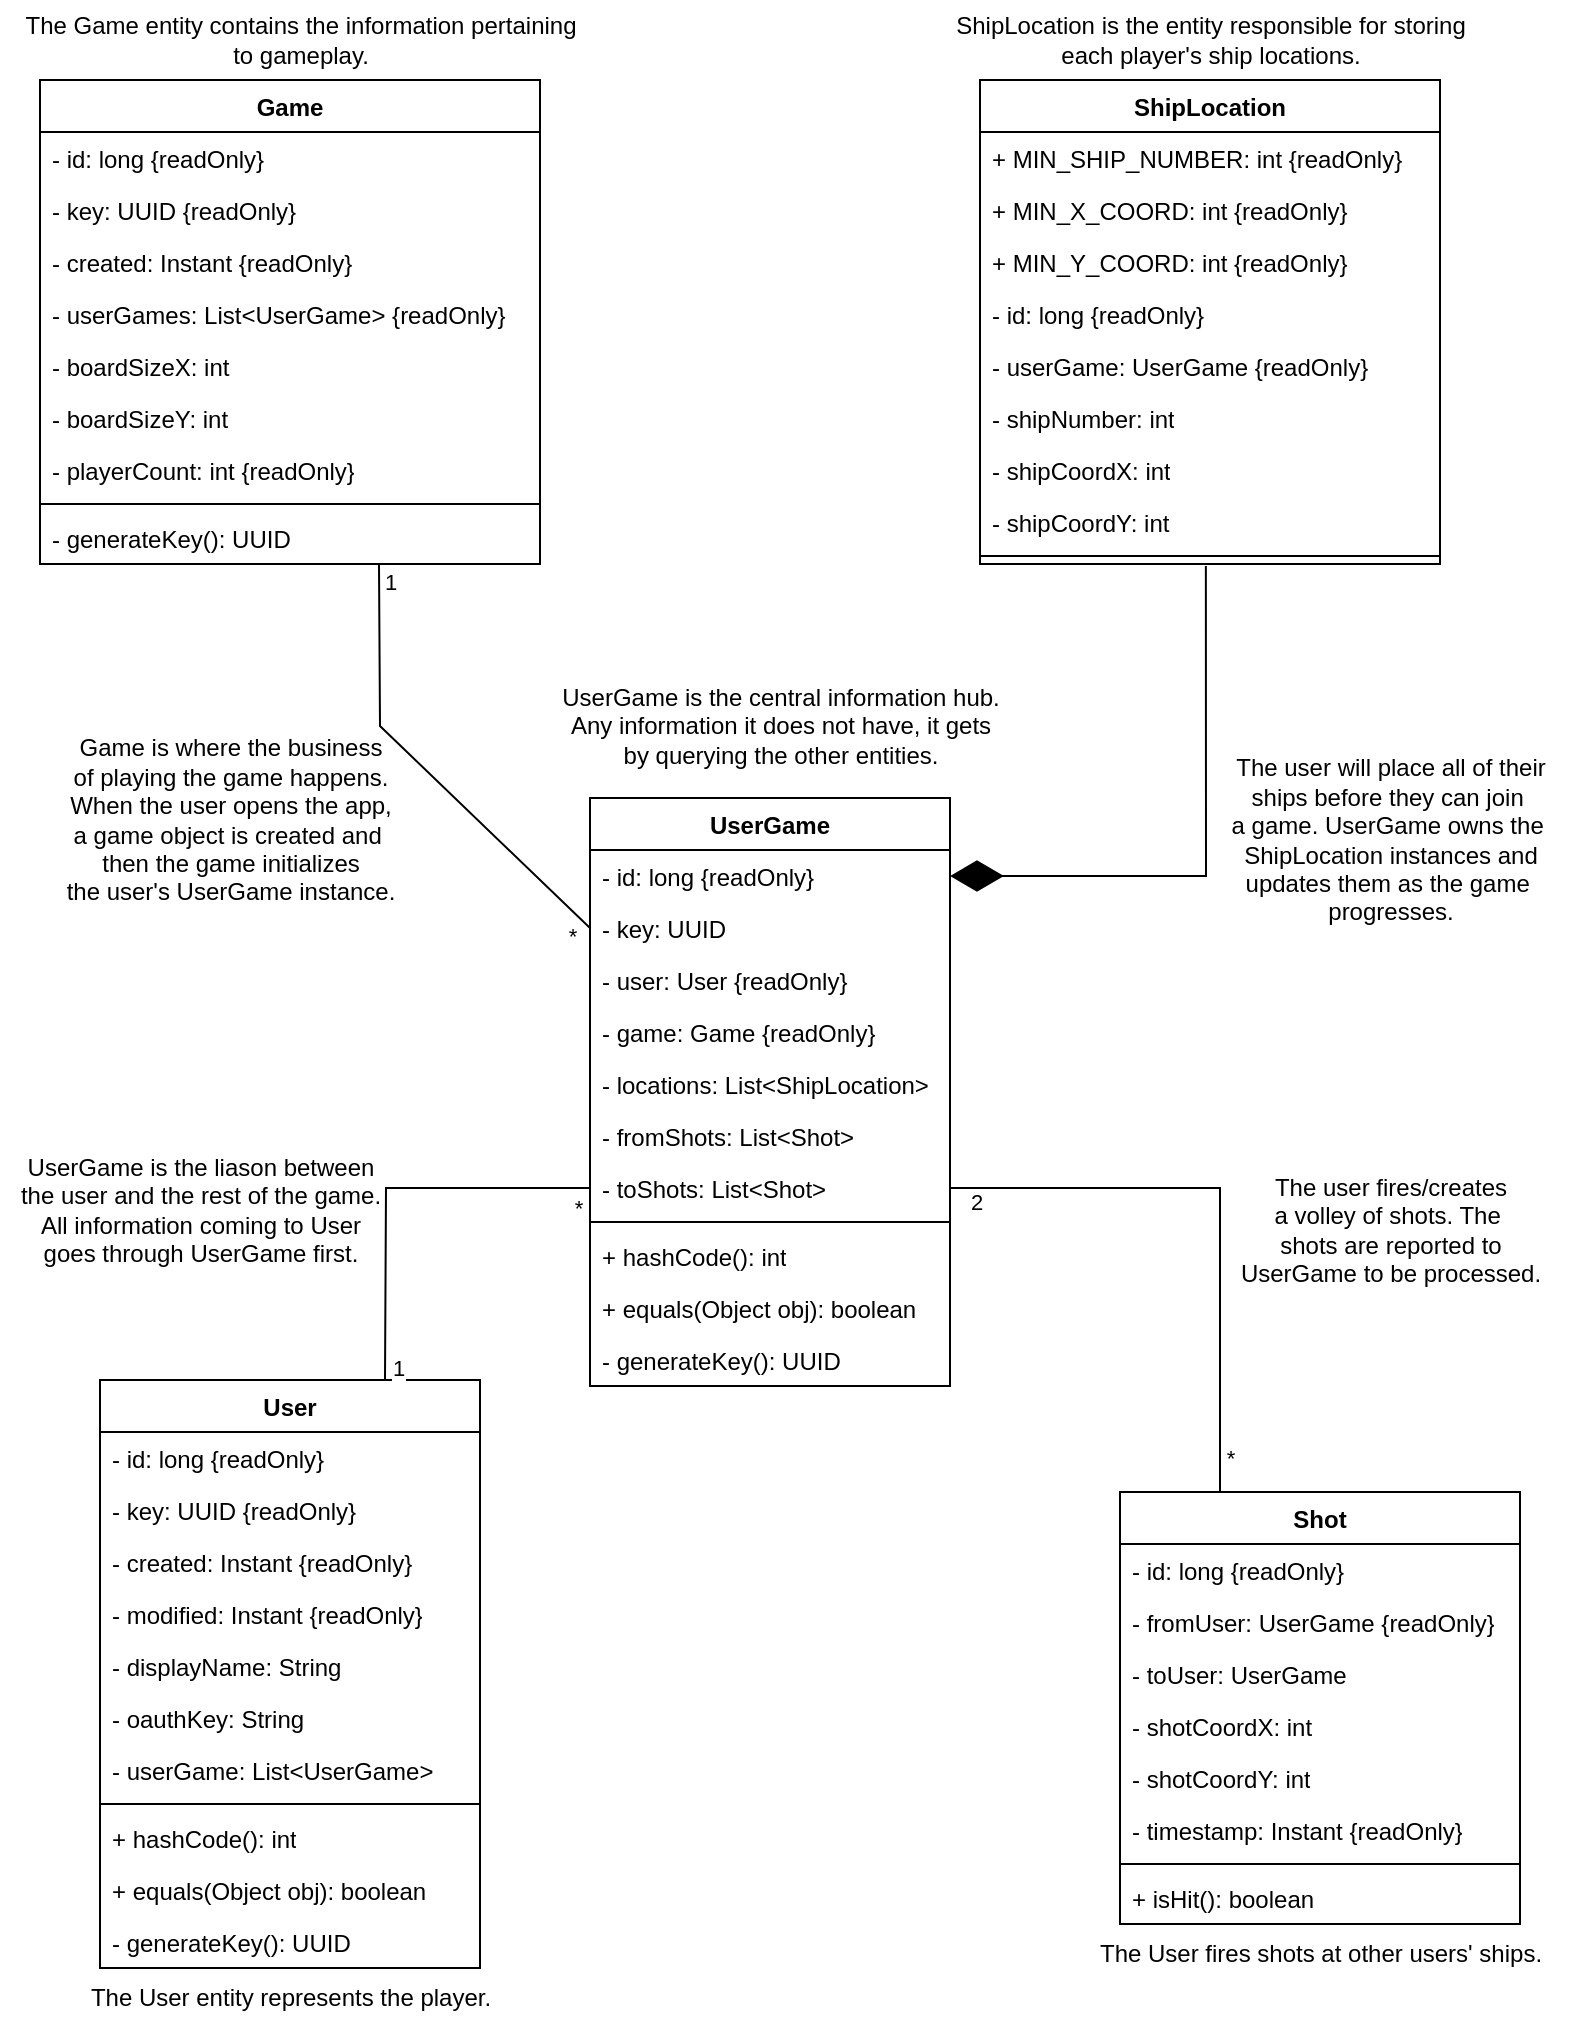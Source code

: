 <mxfile version="24.1.0" type="device">
  <diagram name="Page-1" id="mdoaA8me0dS5hWkZfO6u">
    <mxGraphModel dx="1434" dy="836" grid="1" gridSize="10" guides="1" tooltips="1" connect="1" arrows="1" fold="1" page="1" pageScale="1" pageWidth="850" pageHeight="1100" math="0" shadow="0">
      <root>
        <mxCell id="0" />
        <mxCell id="1" parent="0" />
        <mxCell id="fCVVKoxTNPhHEmF8aIZi-1" value="Game" style="swimlane;fontStyle=1;align=center;verticalAlign=top;childLayout=stackLayout;horizontal=1;startSize=26;horizontalStack=0;resizeParent=1;resizeParentMax=0;resizeLast=0;collapsible=1;marginBottom=0;whiteSpace=wrap;html=1;" parent="1" vertex="1">
          <mxGeometry x="60" y="70" width="250" height="242" as="geometry" />
        </mxCell>
        <mxCell id="fCVVKoxTNPhHEmF8aIZi-2" value="- id: long {readOnly}" style="text;strokeColor=none;fillColor=none;align=left;verticalAlign=top;spacingLeft=4;spacingRight=4;overflow=hidden;rotatable=0;points=[[0,0.5],[1,0.5]];portConstraint=eastwest;whiteSpace=wrap;html=1;" parent="fCVVKoxTNPhHEmF8aIZi-1" vertex="1">
          <mxGeometry y="26" width="250" height="26" as="geometry" />
        </mxCell>
        <mxCell id="fCVVKoxTNPhHEmF8aIZi-21" value="- key: UUID {readOnly}" style="text;strokeColor=none;fillColor=none;align=left;verticalAlign=top;spacingLeft=4;spacingRight=4;overflow=hidden;rotatable=0;points=[[0,0.5],[1,0.5]];portConstraint=eastwest;whiteSpace=wrap;html=1;" parent="fCVVKoxTNPhHEmF8aIZi-1" vertex="1">
          <mxGeometry y="52" width="250" height="26" as="geometry" />
        </mxCell>
        <mxCell id="fCVVKoxTNPhHEmF8aIZi-22" value="- created: Instant {readOnly}" style="text;strokeColor=none;fillColor=none;align=left;verticalAlign=top;spacingLeft=4;spacingRight=4;overflow=hidden;rotatable=0;points=[[0,0.5],[1,0.5]];portConstraint=eastwest;whiteSpace=wrap;html=1;" parent="fCVVKoxTNPhHEmF8aIZi-1" vertex="1">
          <mxGeometry y="78" width="250" height="26" as="geometry" />
        </mxCell>
        <mxCell id="fCVVKoxTNPhHEmF8aIZi-23" value="- userGames: List&amp;lt;UserGame&amp;gt; {readOnly}" style="text;strokeColor=none;fillColor=none;align=left;verticalAlign=top;spacingLeft=4;spacingRight=4;overflow=hidden;rotatable=0;points=[[0,0.5],[1,0.5]];portConstraint=eastwest;whiteSpace=wrap;html=1;" parent="fCVVKoxTNPhHEmF8aIZi-1" vertex="1">
          <mxGeometry y="104" width="250" height="26" as="geometry" />
        </mxCell>
        <mxCell id="fCVVKoxTNPhHEmF8aIZi-24" value="- boardSizeX: int" style="text;strokeColor=none;fillColor=none;align=left;verticalAlign=top;spacingLeft=4;spacingRight=4;overflow=hidden;rotatable=0;points=[[0,0.5],[1,0.5]];portConstraint=eastwest;whiteSpace=wrap;html=1;" parent="fCVVKoxTNPhHEmF8aIZi-1" vertex="1">
          <mxGeometry y="130" width="250" height="26" as="geometry" />
        </mxCell>
        <mxCell id="fCVVKoxTNPhHEmF8aIZi-25" value="- boardSizeY: int" style="text;strokeColor=none;fillColor=none;align=left;verticalAlign=top;spacingLeft=4;spacingRight=4;overflow=hidden;rotatable=0;points=[[0,0.5],[1,0.5]];portConstraint=eastwest;whiteSpace=wrap;html=1;" parent="fCVVKoxTNPhHEmF8aIZi-1" vertex="1">
          <mxGeometry y="156" width="250" height="26" as="geometry" />
        </mxCell>
        <mxCell id="fCVVKoxTNPhHEmF8aIZi-26" value="- playerCount: int {readOnly}" style="text;strokeColor=none;fillColor=none;align=left;verticalAlign=top;spacingLeft=4;spacingRight=4;overflow=hidden;rotatable=0;points=[[0,0.5],[1,0.5]];portConstraint=eastwest;whiteSpace=wrap;html=1;" parent="fCVVKoxTNPhHEmF8aIZi-1" vertex="1">
          <mxGeometry y="182" width="250" height="26" as="geometry" />
        </mxCell>
        <mxCell id="fCVVKoxTNPhHEmF8aIZi-3" value="" style="line;strokeWidth=1;fillColor=none;align=left;verticalAlign=middle;spacingTop=-1;spacingLeft=3;spacingRight=3;rotatable=0;labelPosition=right;points=[];portConstraint=eastwest;strokeColor=inherit;" parent="fCVVKoxTNPhHEmF8aIZi-1" vertex="1">
          <mxGeometry y="208" width="250" height="8" as="geometry" />
        </mxCell>
        <mxCell id="fCVVKoxTNPhHEmF8aIZi-4" value="- generateKey(): UUID" style="text;strokeColor=none;fillColor=none;align=left;verticalAlign=top;spacingLeft=4;spacingRight=4;overflow=hidden;rotatable=0;points=[[0,0.5],[1,0.5]];portConstraint=eastwest;whiteSpace=wrap;html=1;" parent="fCVVKoxTNPhHEmF8aIZi-1" vertex="1">
          <mxGeometry y="216" width="250" height="26" as="geometry" />
        </mxCell>
        <mxCell id="fCVVKoxTNPhHEmF8aIZi-5" value="UserGame" style="swimlane;fontStyle=1;align=center;verticalAlign=top;childLayout=stackLayout;horizontal=1;startSize=26;horizontalStack=0;resizeParent=1;resizeParentMax=0;resizeLast=0;collapsible=1;marginBottom=0;whiteSpace=wrap;html=1;" parent="1" vertex="1">
          <mxGeometry x="335" y="429" width="180" height="294" as="geometry" />
        </mxCell>
        <mxCell id="fCVVKoxTNPhHEmF8aIZi-6" value="- id: long {readOnly}" style="text;strokeColor=none;fillColor=none;align=left;verticalAlign=top;spacingLeft=4;spacingRight=4;overflow=hidden;rotatable=0;points=[[0,0.5],[1,0.5]];portConstraint=eastwest;whiteSpace=wrap;html=1;" parent="fCVVKoxTNPhHEmF8aIZi-5" vertex="1">
          <mxGeometry y="26" width="180" height="26" as="geometry" />
        </mxCell>
        <mxCell id="fCVVKoxTNPhHEmF8aIZi-27" value="- key: UUID" style="text;strokeColor=none;fillColor=none;align=left;verticalAlign=top;spacingLeft=4;spacingRight=4;overflow=hidden;rotatable=0;points=[[0,0.5],[1,0.5]];portConstraint=eastwest;whiteSpace=wrap;html=1;" parent="fCVVKoxTNPhHEmF8aIZi-5" vertex="1">
          <mxGeometry y="52" width="180" height="26" as="geometry" />
        </mxCell>
        <mxCell id="fCVVKoxTNPhHEmF8aIZi-28" value="- user: User {readOnly}" style="text;strokeColor=none;fillColor=none;align=left;verticalAlign=top;spacingLeft=4;spacingRight=4;overflow=hidden;rotatable=0;points=[[0,0.5],[1,0.5]];portConstraint=eastwest;whiteSpace=wrap;html=1;" parent="fCVVKoxTNPhHEmF8aIZi-5" vertex="1">
          <mxGeometry y="78" width="180" height="26" as="geometry" />
        </mxCell>
        <mxCell id="fCVVKoxTNPhHEmF8aIZi-29" value="- game: Game {readOnly}" style="text;strokeColor=none;fillColor=none;align=left;verticalAlign=top;spacingLeft=4;spacingRight=4;overflow=hidden;rotatable=0;points=[[0,0.5],[1,0.5]];portConstraint=eastwest;whiteSpace=wrap;html=1;" parent="fCVVKoxTNPhHEmF8aIZi-5" vertex="1">
          <mxGeometry y="104" width="180" height="26" as="geometry" />
        </mxCell>
        <mxCell id="fCVVKoxTNPhHEmF8aIZi-30" value="- locations: List&amp;lt;ShipLocation&amp;gt;" style="text;strokeColor=none;fillColor=none;align=left;verticalAlign=top;spacingLeft=4;spacingRight=4;overflow=hidden;rotatable=0;points=[[0,0.5],[1,0.5]];portConstraint=eastwest;whiteSpace=wrap;html=1;" parent="fCVVKoxTNPhHEmF8aIZi-5" vertex="1">
          <mxGeometry y="130" width="180" height="26" as="geometry" />
        </mxCell>
        <mxCell id="fCVVKoxTNPhHEmF8aIZi-31" value="- fromShots: List&amp;lt;Shot&amp;gt;" style="text;strokeColor=none;fillColor=none;align=left;verticalAlign=top;spacingLeft=4;spacingRight=4;overflow=hidden;rotatable=0;points=[[0,0.5],[1,0.5]];portConstraint=eastwest;whiteSpace=wrap;html=1;" parent="fCVVKoxTNPhHEmF8aIZi-5" vertex="1">
          <mxGeometry y="156" width="180" height="26" as="geometry" />
        </mxCell>
        <mxCell id="fCVVKoxTNPhHEmF8aIZi-32" value="- toShots: List&amp;lt;Shot&amp;gt;" style="text;strokeColor=none;fillColor=none;align=left;verticalAlign=top;spacingLeft=4;spacingRight=4;overflow=hidden;rotatable=0;points=[[0,0.5],[1,0.5]];portConstraint=eastwest;whiteSpace=wrap;html=1;" parent="fCVVKoxTNPhHEmF8aIZi-5" vertex="1">
          <mxGeometry y="182" width="180" height="26" as="geometry" />
        </mxCell>
        <mxCell id="fCVVKoxTNPhHEmF8aIZi-7" value="" style="line;strokeWidth=1;fillColor=none;align=left;verticalAlign=middle;spacingTop=-1;spacingLeft=3;spacingRight=3;rotatable=0;labelPosition=right;points=[];portConstraint=eastwest;strokeColor=inherit;" parent="fCVVKoxTNPhHEmF8aIZi-5" vertex="1">
          <mxGeometry y="208" width="180" height="8" as="geometry" />
        </mxCell>
        <mxCell id="fCVVKoxTNPhHEmF8aIZi-8" value="+ hashCode(): int" style="text;strokeColor=none;fillColor=none;align=left;verticalAlign=top;spacingLeft=4;spacingRight=4;overflow=hidden;rotatable=0;points=[[0,0.5],[1,0.5]];portConstraint=eastwest;whiteSpace=wrap;html=1;" parent="fCVVKoxTNPhHEmF8aIZi-5" vertex="1">
          <mxGeometry y="216" width="180" height="26" as="geometry" />
        </mxCell>
        <mxCell id="sOamGi7Ws1E66bXf0PPP-49" value="+ equals(Object obj): boolean" style="text;strokeColor=none;fillColor=none;align=left;verticalAlign=top;spacingLeft=4;spacingRight=4;overflow=hidden;rotatable=0;points=[[0,0.5],[1,0.5]];portConstraint=eastwest;whiteSpace=wrap;html=1;" vertex="1" parent="fCVVKoxTNPhHEmF8aIZi-5">
          <mxGeometry y="242" width="180" height="26" as="geometry" />
        </mxCell>
        <mxCell id="sOamGi7Ws1E66bXf0PPP-48" value="- generateKey(): UUID" style="text;strokeColor=none;fillColor=none;align=left;verticalAlign=top;spacingLeft=4;spacingRight=4;overflow=hidden;rotatable=0;points=[[0,0.5],[1,0.5]];portConstraint=eastwest;whiteSpace=wrap;html=1;" vertex="1" parent="fCVVKoxTNPhHEmF8aIZi-5">
          <mxGeometry y="268" width="180" height="26" as="geometry" />
        </mxCell>
        <mxCell id="fCVVKoxTNPhHEmF8aIZi-9" value="User" style="swimlane;fontStyle=1;align=center;verticalAlign=top;childLayout=stackLayout;horizontal=1;startSize=26;horizontalStack=0;resizeParent=1;resizeParentMax=0;resizeLast=0;collapsible=1;marginBottom=0;whiteSpace=wrap;html=1;" parent="1" vertex="1">
          <mxGeometry x="90" y="720" width="190" height="294" as="geometry" />
        </mxCell>
        <mxCell id="fCVVKoxTNPhHEmF8aIZi-10" value="- id: long {readOnly}" style="text;strokeColor=none;fillColor=none;align=left;verticalAlign=top;spacingLeft=4;spacingRight=4;overflow=hidden;rotatable=0;points=[[0,0.5],[1,0.5]];portConstraint=eastwest;whiteSpace=wrap;html=1;" parent="fCVVKoxTNPhHEmF8aIZi-9" vertex="1">
          <mxGeometry y="26" width="190" height="26" as="geometry" />
        </mxCell>
        <mxCell id="fCVVKoxTNPhHEmF8aIZi-34" value="- key: UUID {readOnly}" style="text;strokeColor=none;fillColor=none;align=left;verticalAlign=top;spacingLeft=4;spacingRight=4;overflow=hidden;rotatable=0;points=[[0,0.5],[1,0.5]];portConstraint=eastwest;whiteSpace=wrap;html=1;" parent="fCVVKoxTNPhHEmF8aIZi-9" vertex="1">
          <mxGeometry y="52" width="190" height="26" as="geometry" />
        </mxCell>
        <mxCell id="fCVVKoxTNPhHEmF8aIZi-35" value="- created: Instant {readOnly}" style="text;strokeColor=none;fillColor=none;align=left;verticalAlign=top;spacingLeft=4;spacingRight=4;overflow=hidden;rotatable=0;points=[[0,0.5],[1,0.5]];portConstraint=eastwest;whiteSpace=wrap;html=1;" parent="fCVVKoxTNPhHEmF8aIZi-9" vertex="1">
          <mxGeometry y="78" width="190" height="26" as="geometry" />
        </mxCell>
        <mxCell id="fCVVKoxTNPhHEmF8aIZi-36" value="- modified: Instant {readOnly}" style="text;strokeColor=none;fillColor=none;align=left;verticalAlign=top;spacingLeft=4;spacingRight=4;overflow=hidden;rotatable=0;points=[[0,0.5],[1,0.5]];portConstraint=eastwest;whiteSpace=wrap;html=1;" parent="fCVVKoxTNPhHEmF8aIZi-9" vertex="1">
          <mxGeometry y="104" width="190" height="26" as="geometry" />
        </mxCell>
        <mxCell id="fCVVKoxTNPhHEmF8aIZi-37" value="- displayName: String" style="text;strokeColor=none;fillColor=none;align=left;verticalAlign=top;spacingLeft=4;spacingRight=4;overflow=hidden;rotatable=0;points=[[0,0.5],[1,0.5]];portConstraint=eastwest;whiteSpace=wrap;html=1;" parent="fCVVKoxTNPhHEmF8aIZi-9" vertex="1">
          <mxGeometry y="130" width="190" height="26" as="geometry" />
        </mxCell>
        <mxCell id="fCVVKoxTNPhHEmF8aIZi-38" value="- oauthKey: String&amp;nbsp;" style="text;strokeColor=none;fillColor=none;align=left;verticalAlign=top;spacingLeft=4;spacingRight=4;overflow=hidden;rotatable=0;points=[[0,0.5],[1,0.5]];portConstraint=eastwest;whiteSpace=wrap;html=1;" parent="fCVVKoxTNPhHEmF8aIZi-9" vertex="1">
          <mxGeometry y="156" width="190" height="26" as="geometry" />
        </mxCell>
        <mxCell id="fCVVKoxTNPhHEmF8aIZi-39" value="- userGame: List&amp;lt;UserGame&amp;gt;" style="text;strokeColor=none;fillColor=none;align=left;verticalAlign=top;spacingLeft=4;spacingRight=4;overflow=hidden;rotatable=0;points=[[0,0.5],[1,0.5]];portConstraint=eastwest;whiteSpace=wrap;html=1;" parent="fCVVKoxTNPhHEmF8aIZi-9" vertex="1">
          <mxGeometry y="182" width="190" height="26" as="geometry" />
        </mxCell>
        <mxCell id="fCVVKoxTNPhHEmF8aIZi-11" value="" style="line;strokeWidth=1;fillColor=none;align=left;verticalAlign=middle;spacingTop=-1;spacingLeft=3;spacingRight=3;rotatable=0;labelPosition=right;points=[];portConstraint=eastwest;strokeColor=inherit;" parent="fCVVKoxTNPhHEmF8aIZi-9" vertex="1">
          <mxGeometry y="208" width="190" height="8" as="geometry" />
        </mxCell>
        <mxCell id="sOamGi7Ws1E66bXf0PPP-50" value="+ hashCode(): int" style="text;strokeColor=none;fillColor=none;align=left;verticalAlign=top;spacingLeft=4;spacingRight=4;overflow=hidden;rotatable=0;points=[[0,0.5],[1,0.5]];portConstraint=eastwest;whiteSpace=wrap;html=1;" vertex="1" parent="fCVVKoxTNPhHEmF8aIZi-9">
          <mxGeometry y="216" width="190" height="26" as="geometry" />
        </mxCell>
        <mxCell id="sOamGi7Ws1E66bXf0PPP-51" value="+ equals(Object obj): boolean" style="text;strokeColor=none;fillColor=none;align=left;verticalAlign=top;spacingLeft=4;spacingRight=4;overflow=hidden;rotatable=0;points=[[0,0.5],[1,0.5]];portConstraint=eastwest;whiteSpace=wrap;html=1;" vertex="1" parent="fCVVKoxTNPhHEmF8aIZi-9">
          <mxGeometry y="242" width="190" height="26" as="geometry" />
        </mxCell>
        <mxCell id="sOamGi7Ws1E66bXf0PPP-14" value="- generateKey(): UUID" style="text;strokeColor=none;fillColor=none;align=left;verticalAlign=top;spacingLeft=4;spacingRight=4;overflow=hidden;rotatable=0;points=[[0,0.5],[1,0.5]];portConstraint=eastwest;whiteSpace=wrap;html=1;" vertex="1" parent="fCVVKoxTNPhHEmF8aIZi-9">
          <mxGeometry y="268" width="190" height="26" as="geometry" />
        </mxCell>
        <mxCell id="fCVVKoxTNPhHEmF8aIZi-13" value="Shot" style="swimlane;fontStyle=1;align=center;verticalAlign=top;childLayout=stackLayout;horizontal=1;startSize=26;horizontalStack=0;resizeParent=1;resizeParentMax=0;resizeLast=0;collapsible=1;marginBottom=0;whiteSpace=wrap;html=1;" parent="1" vertex="1">
          <mxGeometry x="600" y="776" width="200" height="216" as="geometry" />
        </mxCell>
        <mxCell id="fCVVKoxTNPhHEmF8aIZi-14" value="- id: long {readOnly}" style="text;strokeColor=none;fillColor=none;align=left;verticalAlign=top;spacingLeft=4;spacingRight=4;overflow=hidden;rotatable=0;points=[[0,0.5],[1,0.5]];portConstraint=eastwest;whiteSpace=wrap;html=1;" parent="fCVVKoxTNPhHEmF8aIZi-13" vertex="1">
          <mxGeometry y="26" width="200" height="26" as="geometry" />
        </mxCell>
        <mxCell id="sOamGi7Ws1E66bXf0PPP-8" value="- fromUser: UserGame {readOnly}" style="text;strokeColor=none;fillColor=none;align=left;verticalAlign=top;spacingLeft=4;spacingRight=4;overflow=hidden;rotatable=0;points=[[0,0.5],[1,0.5]];portConstraint=eastwest;whiteSpace=wrap;html=1;" vertex="1" parent="fCVVKoxTNPhHEmF8aIZi-13">
          <mxGeometry y="52" width="200" height="26" as="geometry" />
        </mxCell>
        <mxCell id="sOamGi7Ws1E66bXf0PPP-9" value="- toUser: UserGame" style="text;strokeColor=none;fillColor=none;align=left;verticalAlign=top;spacingLeft=4;spacingRight=4;overflow=hidden;rotatable=0;points=[[0,0.5],[1,0.5]];portConstraint=eastwest;whiteSpace=wrap;html=1;" vertex="1" parent="fCVVKoxTNPhHEmF8aIZi-13">
          <mxGeometry y="78" width="200" height="26" as="geometry" />
        </mxCell>
        <mxCell id="sOamGi7Ws1E66bXf0PPP-10" value="- shotCoordX: int" style="text;strokeColor=none;fillColor=none;align=left;verticalAlign=top;spacingLeft=4;spacingRight=4;overflow=hidden;rotatable=0;points=[[0,0.5],[1,0.5]];portConstraint=eastwest;whiteSpace=wrap;html=1;" vertex="1" parent="fCVVKoxTNPhHEmF8aIZi-13">
          <mxGeometry y="104" width="200" height="26" as="geometry" />
        </mxCell>
        <mxCell id="sOamGi7Ws1E66bXf0PPP-12" value="- shotCoordY: int" style="text;strokeColor=none;fillColor=none;align=left;verticalAlign=top;spacingLeft=4;spacingRight=4;overflow=hidden;rotatable=0;points=[[0,0.5],[1,0.5]];portConstraint=eastwest;whiteSpace=wrap;html=1;" vertex="1" parent="fCVVKoxTNPhHEmF8aIZi-13">
          <mxGeometry y="130" width="200" height="26" as="geometry" />
        </mxCell>
        <mxCell id="sOamGi7Ws1E66bXf0PPP-13" value="- timestamp: Instant {readOnly}" style="text;strokeColor=none;fillColor=none;align=left;verticalAlign=top;spacingLeft=4;spacingRight=4;overflow=hidden;rotatable=0;points=[[0,0.5],[1,0.5]];portConstraint=eastwest;whiteSpace=wrap;html=1;" vertex="1" parent="fCVVKoxTNPhHEmF8aIZi-13">
          <mxGeometry y="156" width="200" height="26" as="geometry" />
        </mxCell>
        <mxCell id="fCVVKoxTNPhHEmF8aIZi-15" value="" style="line;strokeWidth=1;fillColor=none;align=left;verticalAlign=middle;spacingTop=-1;spacingLeft=3;spacingRight=3;rotatable=0;labelPosition=right;points=[];portConstraint=eastwest;strokeColor=inherit;" parent="fCVVKoxTNPhHEmF8aIZi-13" vertex="1">
          <mxGeometry y="182" width="200" height="8" as="geometry" />
        </mxCell>
        <mxCell id="sOamGi7Ws1E66bXf0PPP-20" value="+ isHit(): boolean" style="text;strokeColor=none;fillColor=none;align=left;verticalAlign=top;spacingLeft=4;spacingRight=4;overflow=hidden;rotatable=0;points=[[0,0.5],[1,0.5]];portConstraint=eastwest;whiteSpace=wrap;html=1;" vertex="1" parent="fCVVKoxTNPhHEmF8aIZi-13">
          <mxGeometry y="190" width="200" height="26" as="geometry" />
        </mxCell>
        <mxCell id="fCVVKoxTNPhHEmF8aIZi-17" value="ShipLocation" style="swimlane;fontStyle=1;align=center;verticalAlign=top;childLayout=stackLayout;horizontal=1;startSize=26;horizontalStack=0;resizeParent=1;resizeParentMax=0;resizeLast=0;collapsible=1;marginBottom=0;whiteSpace=wrap;html=1;" parent="1" vertex="1">
          <mxGeometry x="530" y="70" width="230" height="242" as="geometry" />
        </mxCell>
        <mxCell id="fCVVKoxTNPhHEmF8aIZi-18" value="+ MIN_SHIP_NUMBER: int {readOnly}" style="text;strokeColor=none;fillColor=none;align=left;verticalAlign=top;spacingLeft=4;spacingRight=4;overflow=hidden;rotatable=0;points=[[0,0.5],[1,0.5]];portConstraint=eastwest;whiteSpace=wrap;html=1;" parent="fCVVKoxTNPhHEmF8aIZi-17" vertex="1">
          <mxGeometry y="26" width="230" height="26" as="geometry" />
        </mxCell>
        <mxCell id="fCVVKoxTNPhHEmF8aIZi-40" value="+ MIN_X_COORD: int {readOnly}" style="text;strokeColor=none;fillColor=none;align=left;verticalAlign=top;spacingLeft=4;spacingRight=4;overflow=hidden;rotatable=0;points=[[0,0.5],[1,0.5]];portConstraint=eastwest;whiteSpace=wrap;html=1;" parent="fCVVKoxTNPhHEmF8aIZi-17" vertex="1">
          <mxGeometry y="52" width="230" height="26" as="geometry" />
        </mxCell>
        <mxCell id="sOamGi7Ws1E66bXf0PPP-1" value="+ MIN_Y_COORD: int {readOnly}" style="text;strokeColor=none;fillColor=none;align=left;verticalAlign=top;spacingLeft=4;spacingRight=4;overflow=hidden;rotatable=0;points=[[0,0.5],[1,0.5]];portConstraint=eastwest;whiteSpace=wrap;html=1;" vertex="1" parent="fCVVKoxTNPhHEmF8aIZi-17">
          <mxGeometry y="78" width="230" height="26" as="geometry" />
        </mxCell>
        <mxCell id="sOamGi7Ws1E66bXf0PPP-2" value="- id: long {readOnly}" style="text;strokeColor=none;fillColor=none;align=left;verticalAlign=top;spacingLeft=4;spacingRight=4;overflow=hidden;rotatable=0;points=[[0,0.5],[1,0.5]];portConstraint=eastwest;whiteSpace=wrap;html=1;" vertex="1" parent="fCVVKoxTNPhHEmF8aIZi-17">
          <mxGeometry y="104" width="230" height="26" as="geometry" />
        </mxCell>
        <mxCell id="sOamGi7Ws1E66bXf0PPP-3" value="- userGame: UserGame {readOnly}" style="text;strokeColor=none;fillColor=none;align=left;verticalAlign=top;spacingLeft=4;spacingRight=4;overflow=hidden;rotatable=0;points=[[0,0.5],[1,0.5]];portConstraint=eastwest;whiteSpace=wrap;html=1;" vertex="1" parent="fCVVKoxTNPhHEmF8aIZi-17">
          <mxGeometry y="130" width="230" height="26" as="geometry" />
        </mxCell>
        <mxCell id="sOamGi7Ws1E66bXf0PPP-4" value="- shipNumber: int" style="text;strokeColor=none;fillColor=none;align=left;verticalAlign=top;spacingLeft=4;spacingRight=4;overflow=hidden;rotatable=0;points=[[0,0.5],[1,0.5]];portConstraint=eastwest;whiteSpace=wrap;html=1;" vertex="1" parent="fCVVKoxTNPhHEmF8aIZi-17">
          <mxGeometry y="156" width="230" height="26" as="geometry" />
        </mxCell>
        <mxCell id="sOamGi7Ws1E66bXf0PPP-5" value="- shipCoordX: int" style="text;strokeColor=none;fillColor=none;align=left;verticalAlign=top;spacingLeft=4;spacingRight=4;overflow=hidden;rotatable=0;points=[[0,0.5],[1,0.5]];portConstraint=eastwest;whiteSpace=wrap;html=1;" vertex="1" parent="fCVVKoxTNPhHEmF8aIZi-17">
          <mxGeometry y="182" width="230" height="26" as="geometry" />
        </mxCell>
        <mxCell id="sOamGi7Ws1E66bXf0PPP-6" value="- shipCoordY: int" style="text;strokeColor=none;fillColor=none;align=left;verticalAlign=top;spacingLeft=4;spacingRight=4;overflow=hidden;rotatable=0;points=[[0,0.5],[1,0.5]];portConstraint=eastwest;whiteSpace=wrap;html=1;" vertex="1" parent="fCVVKoxTNPhHEmF8aIZi-17">
          <mxGeometry y="208" width="230" height="26" as="geometry" />
        </mxCell>
        <mxCell id="fCVVKoxTNPhHEmF8aIZi-19" value="" style="line;strokeWidth=1;fillColor=none;align=left;verticalAlign=middle;spacingTop=-1;spacingLeft=3;spacingRight=3;rotatable=0;labelPosition=right;points=[];portConstraint=eastwest;strokeColor=inherit;" parent="fCVVKoxTNPhHEmF8aIZi-17" vertex="1">
          <mxGeometry y="234" width="230" height="8" as="geometry" />
        </mxCell>
        <mxCell id="sOamGi7Ws1E66bXf0PPP-16" value="" style="endArrow=none;endFill=0;endSize=24;html=1;rounded=0;entryX=0.75;entryY=0;entryDx=0;entryDy=0;exitX=0;exitY=0.5;exitDx=0;exitDy=0;" edge="1" parent="1" source="fCVVKoxTNPhHEmF8aIZi-32" target="fCVVKoxTNPhHEmF8aIZi-9">
          <mxGeometry width="160" relative="1" as="geometry">
            <mxPoint x="60" y="549" as="sourcePoint" />
            <mxPoint x="220" y="549" as="targetPoint" />
            <Array as="points">
              <mxPoint x="233" y="624" />
            </Array>
          </mxGeometry>
        </mxCell>
        <mxCell id="sOamGi7Ws1E66bXf0PPP-33" value="*" style="edgeLabel;html=1;align=center;verticalAlign=middle;resizable=0;points=[];" vertex="1" connectable="0" parent="sOamGi7Ws1E66bXf0PPP-16">
          <mxGeometry x="-0.904" relative="1" as="geometry">
            <mxPoint x="3" y="10" as="offset" />
          </mxGeometry>
        </mxCell>
        <mxCell id="sOamGi7Ws1E66bXf0PPP-36" value="1" style="edgeLabel;html=1;align=center;verticalAlign=middle;resizable=0;points=[];" vertex="1" connectable="0" parent="sOamGi7Ws1E66bXf0PPP-16">
          <mxGeometry x="0.868" y="-1" relative="1" as="geometry">
            <mxPoint x="7" y="7" as="offset" />
          </mxGeometry>
        </mxCell>
        <mxCell id="sOamGi7Ws1E66bXf0PPP-17" value="&lt;span style=&quot;background-color: initial;&quot;&gt;UserGame is the liason between&lt;/span&gt;&lt;div&gt;&lt;span style=&quot;background-color: initial;&quot;&gt;the user and the rest of the game.&lt;/span&gt;&lt;/div&gt;&lt;div&gt;&lt;span style=&quot;background-color: initial;&quot;&gt;All information&amp;nbsp;&lt;/span&gt;&lt;span style=&quot;background-color: initial;&quot;&gt;coming to User&lt;/span&gt;&lt;/div&gt;&lt;div&gt;&lt;span style=&quot;background-color: initial;&quot;&gt;goes&amp;nbsp;&lt;/span&gt;&lt;span style=&quot;background-color: initial;&quot;&gt;through UserGame first.&lt;/span&gt;&lt;/div&gt;" style="text;html=1;align=center;verticalAlign=middle;resizable=0;points=[];autosize=1;strokeColor=none;fillColor=none;" vertex="1" parent="1">
          <mxGeometry x="40" y="600" width="200" height="70" as="geometry" />
        </mxCell>
        <mxCell id="sOamGi7Ws1E66bXf0PPP-19" value="" style="endArrow=none;endFill=0;endSize=24;html=1;rounded=0;entryX=0;entryY=0.5;entryDx=0;entryDy=0;exitX=0.678;exitY=1.018;exitDx=0;exitDy=0;exitPerimeter=0;startArrow=none;startFill=0;startSize=24;" edge="1" parent="1" source="fCVVKoxTNPhHEmF8aIZi-4" target="fCVVKoxTNPhHEmF8aIZi-27">
          <mxGeometry width="160" relative="1" as="geometry">
            <mxPoint x="160" y="390" as="sourcePoint" />
            <mxPoint x="320" y="390" as="targetPoint" />
            <Array as="points">
              <mxPoint x="230" y="393" />
            </Array>
          </mxGeometry>
        </mxCell>
        <mxCell id="sOamGi7Ws1E66bXf0PPP-41" value="1" style="edgeLabel;html=1;align=center;verticalAlign=middle;resizable=0;points=[];" vertex="1" connectable="0" parent="sOamGi7Ws1E66bXf0PPP-19">
          <mxGeometry x="-0.817" y="-2" relative="1" as="geometry">
            <mxPoint x="7" y="-12" as="offset" />
          </mxGeometry>
        </mxCell>
        <mxCell id="sOamGi7Ws1E66bXf0PPP-42" value="*" style="edgeLabel;html=1;align=center;verticalAlign=middle;resizable=0;points=[];" vertex="1" connectable="0" parent="sOamGi7Ws1E66bXf0PPP-19">
          <mxGeometry x="0.7" y="-1" relative="1" as="geometry">
            <mxPoint x="16" y="26" as="offset" />
          </mxGeometry>
        </mxCell>
        <mxCell id="sOamGi7Ws1E66bXf0PPP-28" value="" style="endArrow=diamondThin;endFill=1;endSize=24;html=1;rounded=0;entryX=1;entryY=0.5;entryDx=0;entryDy=0;exitX=0.491;exitY=1.125;exitDx=0;exitDy=0;exitPerimeter=0;" edge="1" parent="1" source="fCVVKoxTNPhHEmF8aIZi-19" target="fCVVKoxTNPhHEmF8aIZi-6">
          <mxGeometry width="160" relative="1" as="geometry">
            <mxPoint x="530" y="277" as="sourcePoint" />
            <mxPoint x="428" y="429" as="targetPoint" />
            <Array as="points">
              <mxPoint x="643" y="468" />
            </Array>
          </mxGeometry>
        </mxCell>
        <mxCell id="sOamGi7Ws1E66bXf0PPP-29" value="" style="endArrow=none;endFill=0;endSize=24;html=1;rounded=0;exitX=0.25;exitY=0;exitDx=0;exitDy=0;entryX=1;entryY=0.5;entryDx=0;entryDy=0;" edge="1" parent="1" source="fCVVKoxTNPhHEmF8aIZi-13" target="fCVVKoxTNPhHEmF8aIZi-32">
          <mxGeometry width="160" relative="1" as="geometry">
            <mxPoint x="560" y="853" as="sourcePoint" />
            <mxPoint x="467.12" y="670.652" as="targetPoint" />
            <Array as="points">
              <mxPoint x="650" y="624" />
            </Array>
          </mxGeometry>
        </mxCell>
        <mxCell id="sOamGi7Ws1E66bXf0PPP-34" value="2" style="edgeLabel;html=1;align=center;verticalAlign=middle;resizable=0;points=[];" vertex="1" connectable="0" parent="sOamGi7Ws1E66bXf0PPP-29">
          <mxGeometry x="0.895" y="5" relative="1" as="geometry">
            <mxPoint x="-2" y="2" as="offset" />
          </mxGeometry>
        </mxCell>
        <mxCell id="sOamGi7Ws1E66bXf0PPP-35" value="*" style="edgeLabel;html=1;align=center;verticalAlign=middle;resizable=0;points=[];" vertex="1" connectable="0" parent="sOamGi7Ws1E66bXf0PPP-29">
          <mxGeometry x="-0.898" y="-5" relative="1" as="geometry">
            <mxPoint y="-3" as="offset" />
          </mxGeometry>
        </mxCell>
        <mxCell id="sOamGi7Ws1E66bXf0PPP-30" value="The user fires/creates&lt;div&gt;&lt;span style=&quot;background-color: initial;&quot;&gt;a volley of shots. The&amp;nbsp;&lt;/span&gt;&lt;/div&gt;&lt;div&gt;&lt;span style=&quot;background-color: initial;&quot;&gt;shots are reported to&lt;/span&gt;&lt;/div&gt;&lt;div&gt;&lt;span style=&quot;background-color: initial;&quot;&gt;UserGame&amp;nbsp;&lt;/span&gt;&lt;span style=&quot;background-color: initial;&quot;&gt;to be&amp;nbsp;&lt;/span&gt;&lt;span style=&quot;background-color: initial;&quot;&gt;processed.&lt;/span&gt;&lt;/div&gt;" style="text;html=1;align=center;verticalAlign=middle;resizable=0;points=[];autosize=1;strokeColor=none;fillColor=none;" vertex="1" parent="1">
          <mxGeometry x="650" y="610" width="170" height="70" as="geometry" />
        </mxCell>
        <mxCell id="sOamGi7Ws1E66bXf0PPP-45" value="Game is where the business&lt;div&gt;of playing the game happens.&lt;/div&gt;&lt;div&gt;When the user opens the app,&lt;/div&gt;&lt;div&gt;a game object is created and&amp;nbsp;&lt;/div&gt;&lt;div&gt;then the game initializes&lt;/div&gt;&lt;div&gt;the user&#39;s UserGame instance.&lt;/div&gt;" style="text;html=1;align=center;verticalAlign=middle;resizable=0;points=[];autosize=1;strokeColor=none;fillColor=none;" vertex="1" parent="1">
          <mxGeometry x="60" y="390" width="190" height="100" as="geometry" />
        </mxCell>
        <mxCell id="sOamGi7Ws1E66bXf0PPP-46" value="The user will place all of their&lt;div&gt;ships before they can join&amp;nbsp;&lt;/div&gt;&lt;div&gt;a game. UserGame owns the&amp;nbsp;&lt;/div&gt;&lt;div&gt;ShipLocation instances and&lt;/div&gt;&lt;div&gt;updates them as the game&amp;nbsp;&lt;/div&gt;&lt;div&gt;progresses.&lt;/div&gt;" style="text;html=1;align=center;verticalAlign=middle;resizable=0;points=[];autosize=1;strokeColor=none;fillColor=none;" vertex="1" parent="1">
          <mxGeometry x="645" y="400" width="180" height="100" as="geometry" />
        </mxCell>
        <mxCell id="sOamGi7Ws1E66bXf0PPP-47" value="UserGame is the central information hub.&lt;div&gt;Any information it does not have, it gets&lt;/div&gt;&lt;div&gt;by querying the other entities.&lt;/div&gt;" style="text;html=1;align=center;verticalAlign=middle;resizable=0;points=[];autosize=1;strokeColor=none;fillColor=none;" vertex="1" parent="1">
          <mxGeometry x="310" y="363" width="240" height="60" as="geometry" />
        </mxCell>
        <mxCell id="sOamGi7Ws1E66bXf0PPP-52" value="The User entity represents the player." style="text;html=1;align=center;verticalAlign=middle;resizable=0;points=[];autosize=1;strokeColor=none;fillColor=none;" vertex="1" parent="1">
          <mxGeometry x="75" y="1014" width="220" height="30" as="geometry" />
        </mxCell>
        <mxCell id="sOamGi7Ws1E66bXf0PPP-53" value="The User fires shots at other users&#39; ships." style="text;html=1;align=center;verticalAlign=middle;resizable=0;points=[];autosize=1;strokeColor=none;fillColor=none;" vertex="1" parent="1">
          <mxGeometry x="580" y="992" width="240" height="30" as="geometry" />
        </mxCell>
        <mxCell id="sOamGi7Ws1E66bXf0PPP-54" value="ShipLocation is the entity responsible for storing&lt;div&gt;each player&#39;s ship locations.&lt;/div&gt;" style="text;html=1;align=center;verticalAlign=middle;resizable=0;points=[];autosize=1;strokeColor=none;fillColor=none;" vertex="1" parent="1">
          <mxGeometry x="505" y="30" width="280" height="40" as="geometry" />
        </mxCell>
        <mxCell id="sOamGi7Ws1E66bXf0PPP-55" value="The Game entity contains the information pertaining&lt;div&gt;to gameplay.&lt;/div&gt;" style="text;html=1;align=center;verticalAlign=middle;resizable=0;points=[];autosize=1;strokeColor=none;fillColor=none;" vertex="1" parent="1">
          <mxGeometry x="40" y="30" width="300" height="40" as="geometry" />
        </mxCell>
      </root>
    </mxGraphModel>
  </diagram>
</mxfile>
